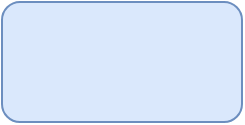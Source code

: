 <mxfile version="14.6.3" type="github">
  <diagram id="9Tp3Bp6zxK_fWa5_v22C" name="Page-1">
    <mxGraphModel dx="1062" dy="584" grid="1" gridSize="10" guides="1" tooltips="1" connect="1" arrows="1" fold="1" page="1" pageScale="1" pageWidth="1169" pageHeight="1654" math="0" shadow="0">
      <root>
        <mxCell id="0" />
        <mxCell id="1" parent="0" />
        <mxCell id="Lmlt1XYuxaMjz-CYnHoJ-2" value="" style="rounded=1;whiteSpace=wrap;html=1;fillColor=#dae8fc;strokeColor=#6c8ebf;" vertex="1" parent="1">
          <mxGeometry x="310" y="270" width="120" height="60" as="geometry" />
        </mxCell>
      </root>
    </mxGraphModel>
  </diagram>
</mxfile>
